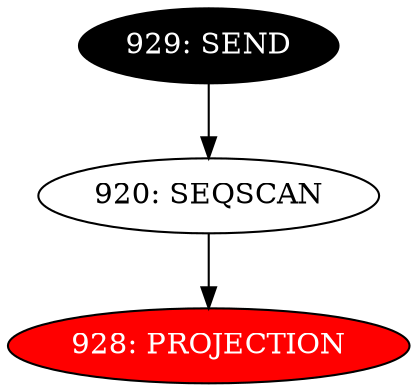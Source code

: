 digraph name {
920 [label="920: SEQSCAN" ];
920 -> 928;
928 [label="928: PROJECTION" fontcolor="white" style="filled" fillcolor="red"];
929 [label="929: SEND" fontcolor="white" style="filled" fillcolor="black"];
929 -> 920;

}

